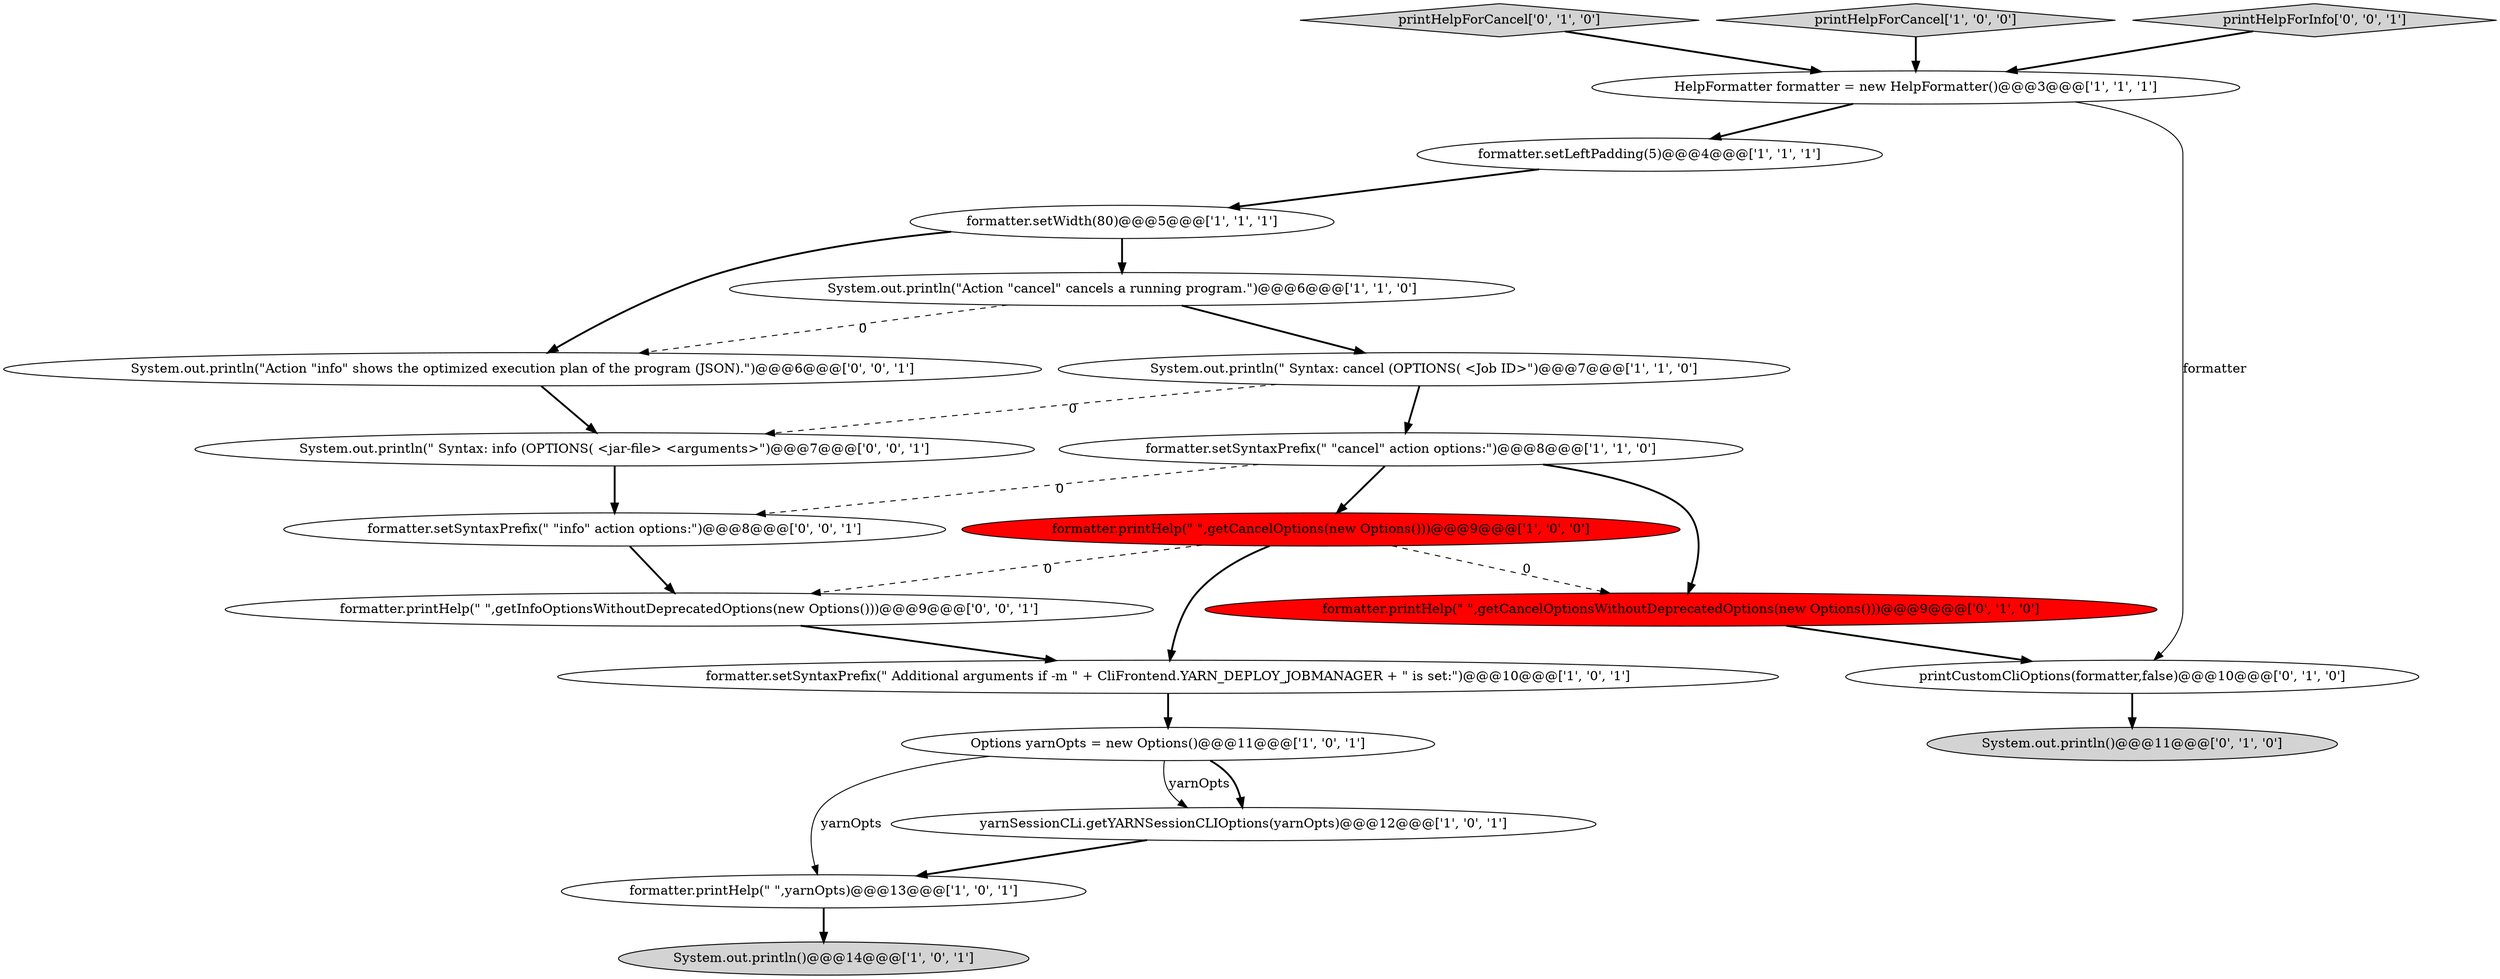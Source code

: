 digraph {
19 [style = filled, label = "formatter.setSyntaxPrefix(\" \"info\" action options:\")@@@8@@@['0', '0', '1']", fillcolor = white, shape = ellipse image = "AAA0AAABBB3BBB"];
21 [style = filled, label = "System.out.println(\" Syntax: info (OPTIONS( <jar-file> <arguments>\")@@@7@@@['0', '0', '1']", fillcolor = white, shape = ellipse image = "AAA0AAABBB3BBB"];
20 [style = filled, label = "formatter.printHelp(\" \",getInfoOptionsWithoutDeprecatedOptions(new Options()))@@@9@@@['0', '0', '1']", fillcolor = white, shape = ellipse image = "AAA0AAABBB3BBB"];
7 [style = filled, label = "formatter.printHelp(\" \",getCancelOptions(new Options()))@@@9@@@['1', '0', '0']", fillcolor = red, shape = ellipse image = "AAA1AAABBB1BBB"];
2 [style = filled, label = "formatter.setLeftPadding(5)@@@4@@@['1', '1', '1']", fillcolor = white, shape = ellipse image = "AAA0AAABBB1BBB"];
12 [style = filled, label = "formatter.printHelp(\" \",yarnOpts)@@@13@@@['1', '0', '1']", fillcolor = white, shape = ellipse image = "AAA0AAABBB1BBB"];
14 [style = filled, label = "System.out.println()@@@11@@@['0', '1', '0']", fillcolor = lightgray, shape = ellipse image = "AAA0AAABBB2BBB"];
13 [style = filled, label = "printHelpForCancel['0', '1', '0']", fillcolor = lightgray, shape = diamond image = "AAA0AAABBB2BBB"];
3 [style = filled, label = "printHelpForCancel['1', '0', '0']", fillcolor = lightgray, shape = diamond image = "AAA0AAABBB1BBB"];
9 [style = filled, label = "formatter.setWidth(80)@@@5@@@['1', '1', '1']", fillcolor = white, shape = ellipse image = "AAA0AAABBB1BBB"];
1 [style = filled, label = "formatter.setSyntaxPrefix(\" \"cancel\" action options:\")@@@8@@@['1', '1', '0']", fillcolor = white, shape = ellipse image = "AAA0AAABBB1BBB"];
5 [style = filled, label = "System.out.println(\" Syntax: cancel (OPTIONS( <Job ID>\")@@@7@@@['1', '1', '0']", fillcolor = white, shape = ellipse image = "AAA0AAABBB1BBB"];
17 [style = filled, label = "System.out.println(\"Action \"info\" shows the optimized execution plan of the program (JSON).\")@@@6@@@['0', '0', '1']", fillcolor = white, shape = ellipse image = "AAA0AAABBB3BBB"];
16 [style = filled, label = "printCustomCliOptions(formatter,false)@@@10@@@['0', '1', '0']", fillcolor = white, shape = ellipse image = "AAA0AAABBB2BBB"];
10 [style = filled, label = "System.out.println(\"Action \"cancel\" cancels a running program.\")@@@6@@@['1', '1', '0']", fillcolor = white, shape = ellipse image = "AAA0AAABBB1BBB"];
11 [style = filled, label = "Options yarnOpts = new Options()@@@11@@@['1', '0', '1']", fillcolor = white, shape = ellipse image = "AAA0AAABBB1BBB"];
18 [style = filled, label = "printHelpForInfo['0', '0', '1']", fillcolor = lightgray, shape = diamond image = "AAA0AAABBB3BBB"];
0 [style = filled, label = "formatter.setSyntaxPrefix(\" Additional arguments if -m \" + CliFrontend.YARN_DEPLOY_JOBMANAGER + \" is set:\")@@@10@@@['1', '0', '1']", fillcolor = white, shape = ellipse image = "AAA0AAABBB1BBB"];
4 [style = filled, label = "System.out.println()@@@14@@@['1', '0', '1']", fillcolor = lightgray, shape = ellipse image = "AAA0AAABBB1BBB"];
6 [style = filled, label = "HelpFormatter formatter = new HelpFormatter()@@@3@@@['1', '1', '1']", fillcolor = white, shape = ellipse image = "AAA0AAABBB1BBB"];
8 [style = filled, label = "yarnSessionCLi.getYARNSessionCLIOptions(yarnOpts)@@@12@@@['1', '0', '1']", fillcolor = white, shape = ellipse image = "AAA0AAABBB1BBB"];
15 [style = filled, label = "formatter.printHelp(\" \",getCancelOptionsWithoutDeprecatedOptions(new Options()))@@@9@@@['0', '1', '0']", fillcolor = red, shape = ellipse image = "AAA1AAABBB2BBB"];
21->19 [style = bold, label=""];
19->20 [style = bold, label=""];
1->15 [style = bold, label=""];
20->0 [style = bold, label=""];
1->19 [style = dashed, label="0"];
7->20 [style = dashed, label="0"];
0->11 [style = bold, label=""];
3->6 [style = bold, label=""];
9->17 [style = bold, label=""];
7->0 [style = bold, label=""];
2->9 [style = bold, label=""];
9->10 [style = bold, label=""];
15->16 [style = bold, label=""];
1->7 [style = bold, label=""];
6->16 [style = solid, label="formatter"];
6->2 [style = bold, label=""];
5->1 [style = bold, label=""];
10->5 [style = bold, label=""];
12->4 [style = bold, label=""];
11->12 [style = solid, label="yarnOpts"];
18->6 [style = bold, label=""];
10->17 [style = dashed, label="0"];
7->15 [style = dashed, label="0"];
5->21 [style = dashed, label="0"];
11->8 [style = solid, label="yarnOpts"];
11->8 [style = bold, label=""];
16->14 [style = bold, label=""];
13->6 [style = bold, label=""];
17->21 [style = bold, label=""];
8->12 [style = bold, label=""];
}
